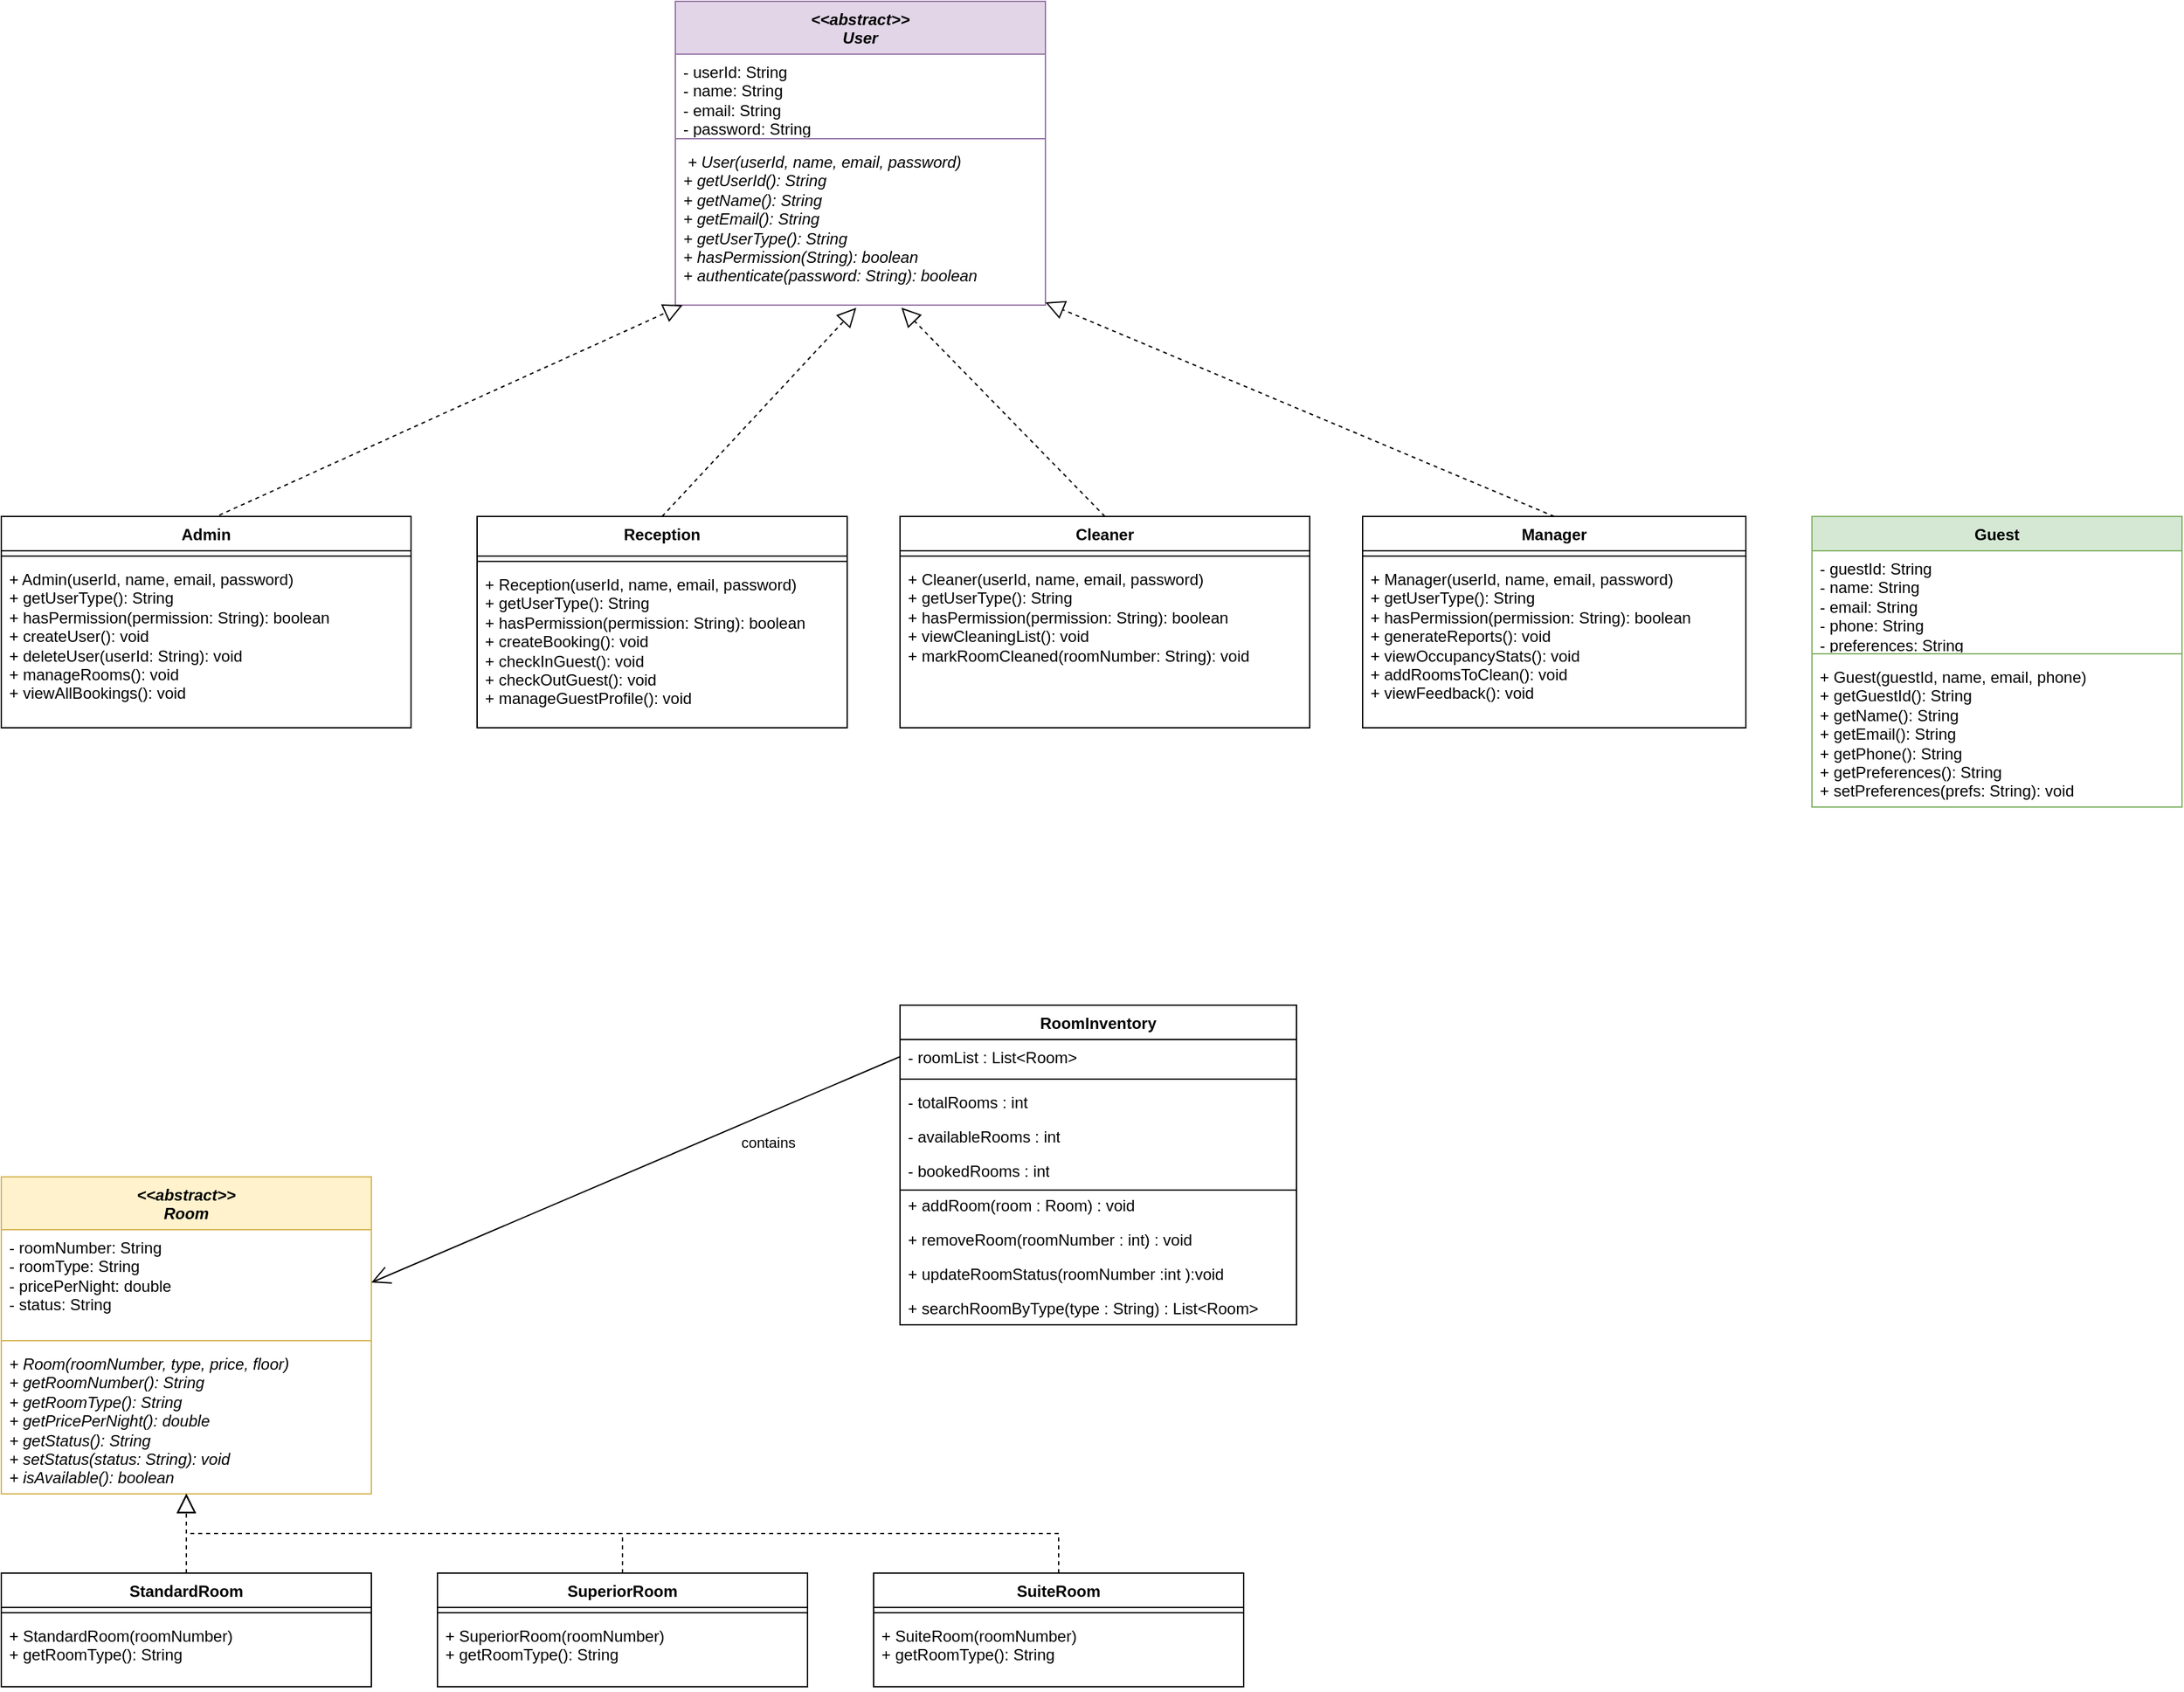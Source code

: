 <mxfile version="22.1.22" type="embed">
  <diagram name="Page-1" id="lxfAD8bv0Ddd2qwCVEQX">
    <mxGraphModel dx="1609" dy="2106" grid="1" gridSize="10" guides="1" tooltips="1" connect="1" arrows="1" fold="1" page="1" pageScale="1" pageWidth="1920" pageHeight="1200" math="0" shadow="0">
      <root>
        <mxCell id="0" />
        <mxCell id="1" parent="0" />
        <mxCell id="0fKAWLFeeV_Ge1ZabWR7-1" value="&amp;lt;&amp;lt;abstract&amp;gt;&amp;gt;&lt;br&gt;User" style="swimlane;fontStyle=3;align=center;verticalAlign=top;childLayout=stackLayout;horizontal=1;startSize=40;horizontalStack=0;resizeParent=1;resizeParentMax=0;resizeLast=0;collapsible=1;marginBottom=0;whiteSpace=wrap;html=1;fillColor=#e1d5e7;strokeColor=#9673a6;" parent="1" vertex="1">
          <mxGeometry x="520" y="-370" width="280" height="230" as="geometry" />
        </mxCell>
        <mxCell id="0fKAWLFeeV_Ge1ZabWR7-2" value="- userId: String&lt;br&gt;- name: String&lt;br&gt;- email: String&lt;br&gt;&lt;div&gt;- password: String&lt;/div&gt;&lt;div&gt;&lt;br&gt;&lt;/div&gt;" style="text;strokeColor=none;fillColor=none;align=left;verticalAlign=top;spacingLeft=4;spacingRight=4;overflow=hidden;rotatable=0;points=[[0,0.5],[1,0.5]];portConstraint=eastwest;whiteSpace=wrap;html=1;" parent="0fKAWLFeeV_Ge1ZabWR7-1" vertex="1">
          <mxGeometry y="40" width="280" height="60" as="geometry" />
        </mxCell>
        <mxCell id="0fKAWLFeeV_Ge1ZabWR7-3" value="" style="line;strokeWidth=1;fillColor=none;align=left;verticalAlign=middle;spacingTop=-1;spacingLeft=3;spacingRight=3;rotatable=0;labelPosition=right;points=[];portConstraint=eastwest;strokeColor=inherit;" parent="0fKAWLFeeV_Ge1ZabWR7-1" vertex="1">
          <mxGeometry y="100" width="280" height="8" as="geometry" />
        </mxCell>
        <mxCell id="0fKAWLFeeV_Ge1ZabWR7-4" value="&lt;div&gt;&amp;nbsp;+ User(userId, name, email, password)&lt;/div&gt;&lt;div&gt;+ getUserId(): String&lt;/div&gt;&lt;div&gt;+ getName(): String&lt;/div&gt;&lt;div&gt;+ getEmail(): String&lt;/div&gt;+ getUserType(): String&lt;br&gt;&lt;div&gt;+ hasPermission(String): boolean&lt;/div&gt;&lt;div&gt;+ authenticate(password: String): boolean&lt;/div&gt;&lt;div&gt;&lt;br&gt;&lt;/div&gt;" style="text;strokeColor=none;fillColor=none;align=left;verticalAlign=top;spacingLeft=4;spacingRight=4;overflow=hidden;rotatable=0;points=[[0,0.5],[1,0.5]];portConstraint=eastwest;whiteSpace=wrap;html=1;fontStyle=2" parent="0fKAWLFeeV_Ge1ZabWR7-1" vertex="1">
          <mxGeometry y="108" width="280" height="122" as="geometry" />
        </mxCell>
        <mxCell id="0fKAWLFeeV_Ge1ZabWR7-5" value="Admin" style="swimlane;fontStyle=1;align=center;verticalAlign=top;childLayout=stackLayout;horizontal=1;startSize=26;horizontalStack=0;resizeParent=1;resizeParentMax=0;resizeLast=0;collapsible=1;marginBottom=0;whiteSpace=wrap;html=1;" parent="1" vertex="1">
          <mxGeometry x="10" y="20" width="310" height="160" as="geometry" />
        </mxCell>
        <mxCell id="0fKAWLFeeV_Ge1ZabWR7-6" value="" style="line;strokeWidth=1;fillColor=none;align=left;verticalAlign=middle;spacingTop=-1;spacingLeft=3;spacingRight=3;rotatable=0;labelPosition=right;points=[];portConstraint=eastwest;strokeColor=inherit;" parent="0fKAWLFeeV_Ge1ZabWR7-5" vertex="1">
          <mxGeometry y="26" width="310" height="8" as="geometry" />
        </mxCell>
        <mxCell id="0fKAWLFeeV_Ge1ZabWR7-7" value="+ Admin(userId, name, email, password)&lt;br&gt;+ getUserType(): String&lt;br&gt;+ hasPermission(permission: String): boolean&lt;br&gt;+ createUser(): void&lt;div&gt;+ deleteUser(userId: String): void&lt;br&gt;&lt;/div&gt;&lt;div&gt;+ manageRooms(): void&lt;/div&gt;&lt;div&gt;+ viewAllBookings(): void&lt;br&gt;&lt;/div&gt;" style="text;strokeColor=none;fillColor=none;align=left;verticalAlign=top;spacingLeft=4;spacingRight=4;overflow=hidden;rotatable=0;points=[[0,0.5],[1,0.5]];portConstraint=eastwest;whiteSpace=wrap;html=1;" parent="0fKAWLFeeV_Ge1ZabWR7-5" vertex="1">
          <mxGeometry y="34" width="310" height="126" as="geometry" />
        </mxCell>
        <mxCell id="0fKAWLFeeV_Ge1ZabWR7-8" value="Reception" style="swimlane;fontStyle=1;align=center;verticalAlign=top;childLayout=stackLayout;horizontal=1;startSize=30;horizontalStack=0;resizeParent=1;resizeParentMax=0;resizeLast=0;collapsible=1;marginBottom=0;whiteSpace=wrap;html=1;" parent="1" vertex="1">
          <mxGeometry x="370" y="20" width="280" height="160" as="geometry" />
        </mxCell>
        <mxCell id="0fKAWLFeeV_Ge1ZabWR7-9" value="" style="line;strokeWidth=1;fillColor=none;align=left;verticalAlign=middle;spacingTop=-1;spacingLeft=3;spacingRight=3;rotatable=0;labelPosition=right;points=[];portConstraint=eastwest;strokeColor=inherit;" parent="0fKAWLFeeV_Ge1ZabWR7-8" vertex="1">
          <mxGeometry y="30" width="280" height="8" as="geometry" />
        </mxCell>
        <mxCell id="0fKAWLFeeV_Ge1ZabWR7-10" value="+ Reception(userId, name, email, password)&lt;br&gt;+ getUserType(): String&lt;br&gt;+ hasPermission(permission: String): boolean&lt;br&gt;+ createBooking(): void&lt;div&gt;+ checkInGuest(): void&lt;/div&gt;&lt;div&gt;+ checkOutGuest(): void&lt;/div&gt;&lt;div&gt;+ manageGuestProfile(): void&lt;/div&gt;" style="text;strokeColor=none;fillColor=none;align=left;verticalAlign=top;spacingLeft=4;spacingRight=4;overflow=hidden;rotatable=0;points=[[0,0.5],[1,0.5]];portConstraint=eastwest;whiteSpace=wrap;html=1;" parent="0fKAWLFeeV_Ge1ZabWR7-8" vertex="1">
          <mxGeometry y="38" width="280" height="122" as="geometry" />
        </mxCell>
        <mxCell id="0fKAWLFeeV_Ge1ZabWR7-11" value="Cleaner" style="swimlane;fontStyle=1;align=center;verticalAlign=top;childLayout=stackLayout;horizontal=1;startSize=26;horizontalStack=0;resizeParent=1;resizeParentMax=0;resizeLast=0;collapsible=1;marginBottom=0;whiteSpace=wrap;html=1;" parent="1" vertex="1">
          <mxGeometry x="690" y="20" width="310" height="160" as="geometry" />
        </mxCell>
        <mxCell id="0fKAWLFeeV_Ge1ZabWR7-12" value="" style="line;strokeWidth=1;fillColor=none;align=left;verticalAlign=middle;spacingTop=-1;spacingLeft=3;spacingRight=3;rotatable=0;labelPosition=right;points=[];portConstraint=eastwest;strokeColor=inherit;" parent="0fKAWLFeeV_Ge1ZabWR7-11" vertex="1">
          <mxGeometry y="26" width="310" height="8" as="geometry" />
        </mxCell>
        <mxCell id="0fKAWLFeeV_Ge1ZabWR7-13" value="+ Cleaner(userId, name, email, password)&lt;br&gt;+ getUserType(): String&lt;br&gt;+ hasPermission(permission: String): boolean&lt;br&gt;+ viewCleaningList(): void&lt;div&gt;+ markRoomCleaned(roomNumber: String): void&lt;/div&gt;" style="text;strokeColor=none;fillColor=none;align=left;verticalAlign=top;spacingLeft=4;spacingRight=4;overflow=hidden;rotatable=0;points=[[0,0.5],[1,0.5]];portConstraint=eastwest;whiteSpace=wrap;html=1;" parent="0fKAWLFeeV_Ge1ZabWR7-11" vertex="1">
          <mxGeometry y="34" width="310" height="126" as="geometry" />
        </mxCell>
        <mxCell id="0fKAWLFeeV_Ge1ZabWR7-14" value="Manager" style="swimlane;fontStyle=1;align=center;verticalAlign=top;childLayout=stackLayout;horizontal=1;startSize=26;horizontalStack=0;resizeParent=1;resizeParentMax=0;resizeLast=0;collapsible=1;marginBottom=0;whiteSpace=wrap;html=1;" parent="1" vertex="1">
          <mxGeometry x="1040" y="20" width="290" height="160" as="geometry" />
        </mxCell>
        <mxCell id="0fKAWLFeeV_Ge1ZabWR7-15" value="" style="line;strokeWidth=1;fillColor=none;align=left;verticalAlign=middle;spacingTop=-1;spacingLeft=3;spacingRight=3;rotatable=0;labelPosition=right;points=[];portConstraint=eastwest;strokeColor=inherit;" parent="0fKAWLFeeV_Ge1ZabWR7-14" vertex="1">
          <mxGeometry y="26" width="290" height="8" as="geometry" />
        </mxCell>
        <mxCell id="0fKAWLFeeV_Ge1ZabWR7-16" value="&lt;div&gt;+ Manager(userId, name, email, password)&lt;/div&gt;&lt;div&gt;+ getUserType(): String&lt;/div&gt;&lt;div&gt;+ hasPermission(permission: String): boolean&lt;/div&gt;+ generateReports(): void&lt;div&gt;+ viewOccupancyStats(): void&lt;/div&gt;&lt;div&gt;&lt;div&gt;+ addRoomsToClean(): void&lt;/div&gt;&lt;/div&gt;&lt;div&gt;+ viewFeedback(): void&lt;/div&gt;" style="text;strokeColor=none;fillColor=none;align=left;verticalAlign=top;spacingLeft=4;spacingRight=4;overflow=hidden;rotatable=0;points=[[0,0.5],[1,0.5]];portConstraint=eastwest;whiteSpace=wrap;html=1;" parent="0fKAWLFeeV_Ge1ZabWR7-14" vertex="1">
          <mxGeometry y="34" width="290" height="126" as="geometry" />
        </mxCell>
        <mxCell id="GUEST-1" value="Guest" style="swimlane;fontStyle=1;align=center;verticalAlign=top;childLayout=stackLayout;horizontal=1;startSize=26;horizontalStack=0;resizeParent=1;resizeParentMax=0;resizeLast=0;collapsible=1;marginBottom=0;whiteSpace=wrap;html=1;fillColor=#d5e8d4;strokeColor=#82b366;" parent="1" vertex="1">
          <mxGeometry x="1380" y="20" width="280" height="220" as="geometry" />
        </mxCell>
        <mxCell id="GUEST-2" value="- guestId: String&lt;br&gt;- name: String&lt;br&gt;- email: String&lt;br&gt;- phone: String&lt;br&gt;- preferences: String" style="text;strokeColor=none;fillColor=none;align=left;verticalAlign=top;spacingLeft=4;spacingRight=4;overflow=hidden;rotatable=0;points=[[0,0.5],[1,0.5]];portConstraint=eastwest;whiteSpace=wrap;html=1;" parent="GUEST-1" vertex="1">
          <mxGeometry y="26" width="280" height="74" as="geometry" />
        </mxCell>
        <mxCell id="GUEST-3" value="" style="line;strokeWidth=1;fillColor=none;align=left;verticalAlign=middle;spacingTop=-1;spacingLeft=3;spacingRight=3;rotatable=0;labelPosition=right;points=[];portConstraint=eastwest;strokeColor=inherit;" parent="GUEST-1" vertex="1">
          <mxGeometry y="100" width="280" height="8" as="geometry" />
        </mxCell>
        <mxCell id="GUEST-4" value="+ Guest(guestId, name, email, phone)&lt;br&gt;+ getGuestId(): String&lt;br&gt;+ getName(): String&lt;br&gt;+ getEmail(): String&lt;br&gt;+ getPhone(): String&lt;br&gt;+ getPreferences(): String&lt;br&gt;+ setPreferences(prefs: String): void" style="text;strokeColor=none;fillColor=none;align=left;verticalAlign=top;spacingLeft=4;spacingRight=4;overflow=hidden;rotatable=0;points=[[0,0.5],[1,0.5]];portConstraint=eastwest;whiteSpace=wrap;html=1;" parent="GUEST-1" vertex="1">
          <mxGeometry y="108" width="280" height="112" as="geometry" />
        </mxCell>
        <mxCell id="ROOM-1" value="&amp;lt;&amp;lt;abstract&amp;gt;&amp;gt;&lt;br&gt;Room" style="swimlane;fontStyle=3;align=center;verticalAlign=top;childLayout=stackLayout;horizontal=1;startSize=40;horizontalStack=0;resizeParent=1;resizeParentMax=0;resizeLast=0;collapsible=1;marginBottom=0;whiteSpace=wrap;html=1;fillColor=#fff2cc;strokeColor=#d6b656;" parent="1" vertex="1">
          <mxGeometry x="10" y="520" width="280" height="240" as="geometry" />
        </mxCell>
        <mxCell id="ROOM-2" value="- roomNumber: String&lt;br&gt;- roomType: String&lt;br&gt;- pricePerNight: double&lt;br&gt;- status: String&lt;br&gt;" style="text;strokeColor=none;fillColor=none;align=left;verticalAlign=top;spacingLeft=4;spacingRight=4;overflow=hidden;rotatable=0;points=[[0,0.5],[1,0.5]];portConstraint=eastwest;whiteSpace=wrap;html=1;" parent="ROOM-1" vertex="1">
          <mxGeometry y="40" width="280" height="80" as="geometry" />
        </mxCell>
        <mxCell id="ROOM-3" value="" style="line;strokeWidth=1;fillColor=none;align=left;verticalAlign=middle;spacingTop=-1;spacingLeft=3;spacingRight=3;rotatable=0;labelPosition=right;points=[];portConstraint=eastwest;strokeColor=inherit;" parent="ROOM-1" vertex="1">
          <mxGeometry y="120" width="280" height="8" as="geometry" />
        </mxCell>
        <mxCell id="ROOM-4" value="+ Room(roomNumber, type, price, floor)&lt;br&gt;+ getRoomNumber(): String&lt;br&gt;+ getRoomType(): String&lt;br&gt;+ getPricePerNight(): double&lt;br&gt;+ getStatus(): String&lt;br&gt;+ setStatus(status: String): void&lt;br&gt;+ isAvailable(): boolean" style="text;strokeColor=none;fillColor=none;align=left;verticalAlign=top;spacingLeft=4;spacingRight=4;overflow=hidden;rotatable=0;points=[[0,0.5],[1,0.5]];portConstraint=eastwest;whiteSpace=wrap;html=1;fontStyle=2" parent="ROOM-1" vertex="1">
          <mxGeometry y="128" width="280" height="112" as="geometry" />
        </mxCell>
        <mxCell id="STANDARD-1" value="StandardRoom" style="swimlane;fontStyle=1;align=center;verticalAlign=top;childLayout=stackLayout;horizontal=1;startSize=26;horizontalStack=0;resizeParent=1;resizeParentMax=0;resizeLast=0;collapsible=1;marginBottom=0;whiteSpace=wrap;html=1;" parent="1" vertex="1">
          <mxGeometry x="10" y="820" width="280" height="86" as="geometry" />
        </mxCell>
        <mxCell id="STANDARD-2" value="" style="line;strokeWidth=1;fillColor=none;align=left;verticalAlign=middle;spacingTop=-1;spacingLeft=3;spacingRight=3;rotatable=0;labelPosition=right;points=[];portConstraint=eastwest;strokeColor=inherit;" parent="STANDARD-1" vertex="1">
          <mxGeometry y="26" width="280" height="8" as="geometry" />
        </mxCell>
        <mxCell id="STANDARD-3" value="+ StandardRoom(roomNumber)&lt;br&gt;+ getRoomType(): String" style="text;strokeColor=none;fillColor=none;align=left;verticalAlign=top;spacingLeft=4;spacingRight=4;overflow=hidden;rotatable=0;points=[[0,0.5],[1,0.5]];portConstraint=eastwest;whiteSpace=wrap;html=1;" parent="STANDARD-1" vertex="1">
          <mxGeometry y="34" width="280" height="52" as="geometry" />
        </mxCell>
        <mxCell id="SUPERIOR-1" value="SuperiorRoom" style="swimlane;fontStyle=1;align=center;verticalAlign=top;childLayout=stackLayout;horizontal=1;startSize=26;horizontalStack=0;resizeParent=1;resizeParentMax=0;resizeLast=0;collapsible=1;marginBottom=0;whiteSpace=wrap;html=1;" parent="1" vertex="1">
          <mxGeometry x="340" y="820" width="280" height="86" as="geometry" />
        </mxCell>
        <mxCell id="SUPERIOR-2" value="" style="line;strokeWidth=1;fillColor=none;align=left;verticalAlign=middle;spacingTop=-1;spacingLeft=3;spacingRight=3;rotatable=0;labelPosition=right;points=[];portConstraint=eastwest;strokeColor=inherit;" parent="SUPERIOR-1" vertex="1">
          <mxGeometry y="26" width="280" height="8" as="geometry" />
        </mxCell>
        <mxCell id="SUPERIOR-3" value="+ SuperiorRoom(roomNumber)&lt;br&gt;+ getRoomType(): String" style="text;strokeColor=none;fillColor=none;align=left;verticalAlign=top;spacingLeft=4;spacingRight=4;overflow=hidden;rotatable=0;points=[[0,0.5],[1,0.5]];portConstraint=eastwest;whiteSpace=wrap;html=1;" parent="SUPERIOR-1" vertex="1">
          <mxGeometry y="34" width="280" height="52" as="geometry" />
        </mxCell>
        <mxCell id="SUITE-1" value="SuiteRoom" style="swimlane;fontStyle=1;align=center;verticalAlign=top;childLayout=stackLayout;horizontal=1;startSize=26;horizontalStack=0;resizeParent=1;resizeParentMax=0;resizeLast=0;collapsible=1;marginBottom=0;whiteSpace=wrap;html=1;" parent="1" vertex="1">
          <mxGeometry x="670" y="820" width="280" height="86" as="geometry" />
        </mxCell>
        <mxCell id="SUITE-2" value="" style="line;strokeWidth=1;fillColor=none;align=left;verticalAlign=middle;spacingTop=-1;spacingLeft=3;spacingRight=3;rotatable=0;labelPosition=right;points=[];portConstraint=eastwest;strokeColor=inherit;" parent="SUITE-1" vertex="1">
          <mxGeometry y="26" width="280" height="8" as="geometry" />
        </mxCell>
        <mxCell id="SUITE-3" value="+ SuiteRoom(roomNumber)&lt;br&gt;+ getRoomType(): String" style="text;strokeColor=none;fillColor=none;align=left;verticalAlign=top;spacingLeft=4;spacingRight=4;overflow=hidden;rotatable=0;points=[[0,0.5],[1,0.5]];portConstraint=eastwest;whiteSpace=wrap;html=1;" parent="SUITE-1" vertex="1">
          <mxGeometry y="34" width="280" height="52" as="geometry" />
        </mxCell>
        <mxCell id="0fKAWLFeeV_Ge1ZabWR7-41" value="RoomInventory" style="swimlane;fontStyle=1;align=center;verticalAlign=top;childLayout=stackLayout;horizontal=1;startSize=26;horizontalStack=0;resizeParent=1;resizeParentMax=0;resizeLast=0;collapsible=1;marginBottom=0;whiteSpace=wrap;html=1;" parent="1" vertex="1">
          <mxGeometry x="690" y="390" width="300" height="242" as="geometry">
            <mxRectangle x="320" y="190" width="100" height="30" as="alternateBounds" />
          </mxGeometry>
        </mxCell>
        <mxCell id="0fKAWLFeeV_Ge1ZabWR7-42" value="- roomList : List&amp;lt;Room&amp;gt;" style="text;strokeColor=none;fillColor=none;align=left;verticalAlign=top;spacingLeft=4;spacingRight=4;overflow=hidden;rotatable=0;points=[[0,0.5],[1,0.5]];portConstraint=eastwest;whiteSpace=wrap;html=1;" parent="0fKAWLFeeV_Ge1ZabWR7-41" vertex="1">
          <mxGeometry y="26" width="300" height="26" as="geometry" />
        </mxCell>
        <mxCell id="0fKAWLFeeV_Ge1ZabWR7-43" value="" style="line;strokeWidth=1;fillColor=none;align=left;verticalAlign=middle;spacingTop=-1;spacingLeft=3;spacingRight=3;rotatable=0;labelPosition=right;points=[];portConstraint=eastwest;strokeColor=inherit;" parent="0fKAWLFeeV_Ge1ZabWR7-41" vertex="1">
          <mxGeometry y="52" width="300" height="8" as="geometry" />
        </mxCell>
        <mxCell id="0fKAWLFeeV_Ge1ZabWR7-44" value="- totalRooms : int" style="text;strokeColor=none;fillColor=none;align=left;verticalAlign=top;spacingLeft=4;spacingRight=4;overflow=hidden;rotatable=0;points=[[0,0.5],[1,0.5]];portConstraint=eastwest;whiteSpace=wrap;html=1;" parent="0fKAWLFeeV_Ge1ZabWR7-41" vertex="1">
          <mxGeometry y="60" width="300" height="26" as="geometry" />
        </mxCell>
        <mxCell id="0fKAWLFeeV_Ge1ZabWR7-45" value="- availableRooms : int" style="text;strokeColor=none;fillColor=none;align=left;verticalAlign=top;spacingLeft=4;spacingRight=4;overflow=hidden;rotatable=0;points=[[0,0.5],[1,0.5]];portConstraint=eastwest;whiteSpace=wrap;html=1;" parent="0fKAWLFeeV_Ge1ZabWR7-41" vertex="1">
          <mxGeometry y="86" width="300" height="26" as="geometry" />
        </mxCell>
        <mxCell id="0fKAWLFeeV_Ge1ZabWR7-46" value="- bookedRooms : int" style="text;strokeColor=none;fillColor=none;align=left;verticalAlign=top;spacingLeft=4;spacingRight=4;overflow=hidden;rotatable=0;points=[[0,0.5],[1,0.5]];portConstraint=eastwest;whiteSpace=wrap;html=1;" parent="0fKAWLFeeV_Ge1ZabWR7-41" vertex="1">
          <mxGeometry y="112" width="300" height="26" as="geometry" />
        </mxCell>
        <mxCell id="0fKAWLFeeV_Ge1ZabWR7-47" value="+ addRoom(room : Room) : void" style="text;strokeColor=none;fillColor=none;align=left;verticalAlign=top;spacingLeft=4;spacingRight=4;overflow=hidden;rotatable=0;points=[[0,0.5],[1,0.5]];portConstraint=eastwest;whiteSpace=wrap;html=1;" parent="0fKAWLFeeV_Ge1ZabWR7-41" vertex="1">
          <mxGeometry y="138" width="300" height="26" as="geometry" />
        </mxCell>
        <mxCell id="0fKAWLFeeV_Ge1ZabWR7-48" value="+ removeRoom(roomNumber : int) : void" style="text;strokeColor=none;fillColor=none;align=left;verticalAlign=top;spacingLeft=4;spacingRight=4;overflow=hidden;rotatable=0;points=[[0,0.5],[1,0.5]];portConstraint=eastwest;whiteSpace=wrap;html=1;" parent="0fKAWLFeeV_Ge1ZabWR7-41" vertex="1">
          <mxGeometry y="164" width="300" height="26" as="geometry" />
        </mxCell>
        <mxCell id="0fKAWLFeeV_Ge1ZabWR7-49" value="+ updateRoomStatus(roomNumber :int ):void" style="text;strokeColor=none;fillColor=none;align=left;verticalAlign=top;spacingLeft=4;spacingRight=4;overflow=hidden;rotatable=0;points=[[0,0.5],[1,0.5]];portConstraint=eastwest;whiteSpace=wrap;html=1;" parent="0fKAWLFeeV_Ge1ZabWR7-41" vertex="1">
          <mxGeometry y="190" width="300" height="26" as="geometry" />
        </mxCell>
        <mxCell id="0fKAWLFeeV_Ge1ZabWR7-50" value="+ searchRoomByType(type : String) : List&amp;lt;Room&amp;gt;" style="text;strokeColor=none;fillColor=none;align=left;verticalAlign=top;spacingLeft=4;spacingRight=4;overflow=hidden;rotatable=0;points=[[0,0.5],[1,0.5]];portConstraint=eastwest;whiteSpace=wrap;html=1;" parent="0fKAWLFeeV_Ge1ZabWR7-41" vertex="1">
          <mxGeometry y="216" width="300" height="26" as="geometry" />
        </mxCell>
        <mxCell id="0fKAWLFeeV_Ge1ZabWR7-51" value="" style="endArrow=none;html=1;" parent="0fKAWLFeeV_Ge1ZabWR7-41" edge="1">
          <mxGeometry width="50" height="50" relative="1" as="geometry">
            <mxPoint y="140" as="sourcePoint" />
            <mxPoint x="300" y="140" as="targetPoint" />
          </mxGeometry>
        </mxCell>
        <mxCell id="10" value="" style="endArrow=block;dashed=1;endFill=0;endSize=12;html=1;rounded=0;exitX=0.5;exitY=0;exitDx=0;exitDy=0;entryX=0.489;entryY=1.016;entryDx=0;entryDy=0;entryPerimeter=0;" parent="1" source="0fKAWLFeeV_Ge1ZabWR7-8" target="0fKAWLFeeV_Ge1ZabWR7-4" edge="1">
          <mxGeometry width="160" relative="1" as="geometry">
            <mxPoint x="230" y="-30" as="sourcePoint" />
            <mxPoint x="390" y="-30" as="targetPoint" />
          </mxGeometry>
        </mxCell>
        <mxCell id="13" value="" style="endArrow=block;dashed=1;endFill=0;endSize=12;html=1;rounded=0;exitX=0.5;exitY=0;exitDx=0;exitDy=0;entryX=0.611;entryY=1.016;entryDx=0;entryDy=0;entryPerimeter=0;" parent="1" source="0fKAWLFeeV_Ge1ZabWR7-11" target="0fKAWLFeeV_Ge1ZabWR7-4" edge="1">
          <mxGeometry width="160" relative="1" as="geometry">
            <mxPoint x="840" y="-30" as="sourcePoint" />
            <mxPoint x="1000" y="-30" as="targetPoint" />
          </mxGeometry>
        </mxCell>
        <mxCell id="16" value="" style="endArrow=block;dashed=1;endFill=0;endSize=12;html=1;rounded=0;exitX=0.532;exitY=-0.006;exitDx=0;exitDy=0;exitPerimeter=0;" parent="1" source="0fKAWLFeeV_Ge1ZabWR7-5" target="0fKAWLFeeV_Ge1ZabWR7-4" edge="1">
          <mxGeometry width="160" relative="1" as="geometry">
            <mxPoint x="610" y="-50" as="sourcePoint" />
            <mxPoint x="770" y="-50" as="targetPoint" />
          </mxGeometry>
        </mxCell>
        <mxCell id="17" value="" style="endArrow=block;dashed=1;endFill=0;endSize=12;html=1;rounded=0;exitX=0.5;exitY=0;exitDx=0;exitDy=0;" parent="1" source="0fKAWLFeeV_Ge1ZabWR7-14" target="0fKAWLFeeV_Ge1ZabWR7-4" edge="1">
          <mxGeometry width="160" relative="1" as="geometry">
            <mxPoint x="610" y="-50" as="sourcePoint" />
            <mxPoint x="770" y="-50" as="targetPoint" />
          </mxGeometry>
        </mxCell>
        <mxCell id="ROOM-INHERIT-1" value="" style="endArrow=block;dashed=1;endFill=0;endSize=12;html=1;rounded=0;exitX=0.5;exitY=0;exitDx=0;exitDy=0;entryX=0.5;entryY=1;entryDx=0;entryDy=0;" parent="1" source="STANDARD-1" target="ROOM-1" edge="1">
          <mxGeometry width="160" relative="1" as="geometry">
            <mxPoint x="150" y="800" as="sourcePoint" />
            <mxPoint x="310" y="800" as="targetPoint" />
          </mxGeometry>
        </mxCell>
        <mxCell id="ROOM-INHERIT-2" value="" style="endArrow=block;dashed=1;endFill=0;endSize=12;html=1;rounded=0;exitX=0.5;exitY=0;exitDx=0;exitDy=0;entryX=0.5;entryY=1;entryDx=0;entryDy=0;" parent="1" source="SUPERIOR-1" target="ROOM-1" edge="1">
          <mxGeometry width="160" relative="1" as="geometry">
            <mxPoint x="480" y="800" as="sourcePoint" />
            <mxPoint x="640" y="800" as="targetPoint" />
            <Array as="points">
              <mxPoint x="480" y="790" />
              <mxPoint x="150" y="790" />
            </Array>
          </mxGeometry>
        </mxCell>
        <mxCell id="ROOM-INHERIT-3" value="" style="endArrow=block;dashed=1;endFill=0;endSize=12;html=1;rounded=0;exitX=0.5;exitY=0;exitDx=0;exitDy=0;entryX=0.5;entryY=1;entryDx=0;entryDy=0;" parent="1" source="SUITE-1" target="ROOM-1" edge="1">
          <mxGeometry width="160" relative="1" as="geometry">
            <mxPoint x="810" y="800" as="sourcePoint" />
            <mxPoint x="970" y="800" as="targetPoint" />
            <Array as="points">
              <mxPoint x="810" y="790" />
              <mxPoint x="150" y="790" />
            </Array>
          </mxGeometry>
        </mxCell>
        <mxCell id="ROOM-INVENTORY-LINK" value="" style="endArrow=open;endFill=1;endSize=12;html=1;rounded=0;exitX=0;exitY=0.5;exitDx=0;exitDy=0;entryX=1;entryY=0.5;entryDx=0;entryDy=0;" parent="1" source="0fKAWLFeeV_Ge1ZabWR7-42" target="ROOM-2" edge="1">
          <mxGeometry width="160" relative="1" as="geometry">
            <mxPoint x="1200" y="640" as="sourcePoint" />
            <mxPoint x="1360" y="640" as="targetPoint" />
          </mxGeometry>
        </mxCell>
        <mxCell id="ROOM-INVENTORY-LABEL" value="contains" style="edgeLabel;html=1;align=center;verticalAlign=middle;resizable=0;points=[];" parent="ROOM-INVENTORY-LINK" vertex="1" connectable="0">
          <mxGeometry x="-0.1" y="-1" relative="1" as="geometry">
            <mxPoint x="80" y="-11" as="offset" />
          </mxGeometry>
        </mxCell>
      </root>
    </mxGraphModel>
  </diagram>
</mxfile>
